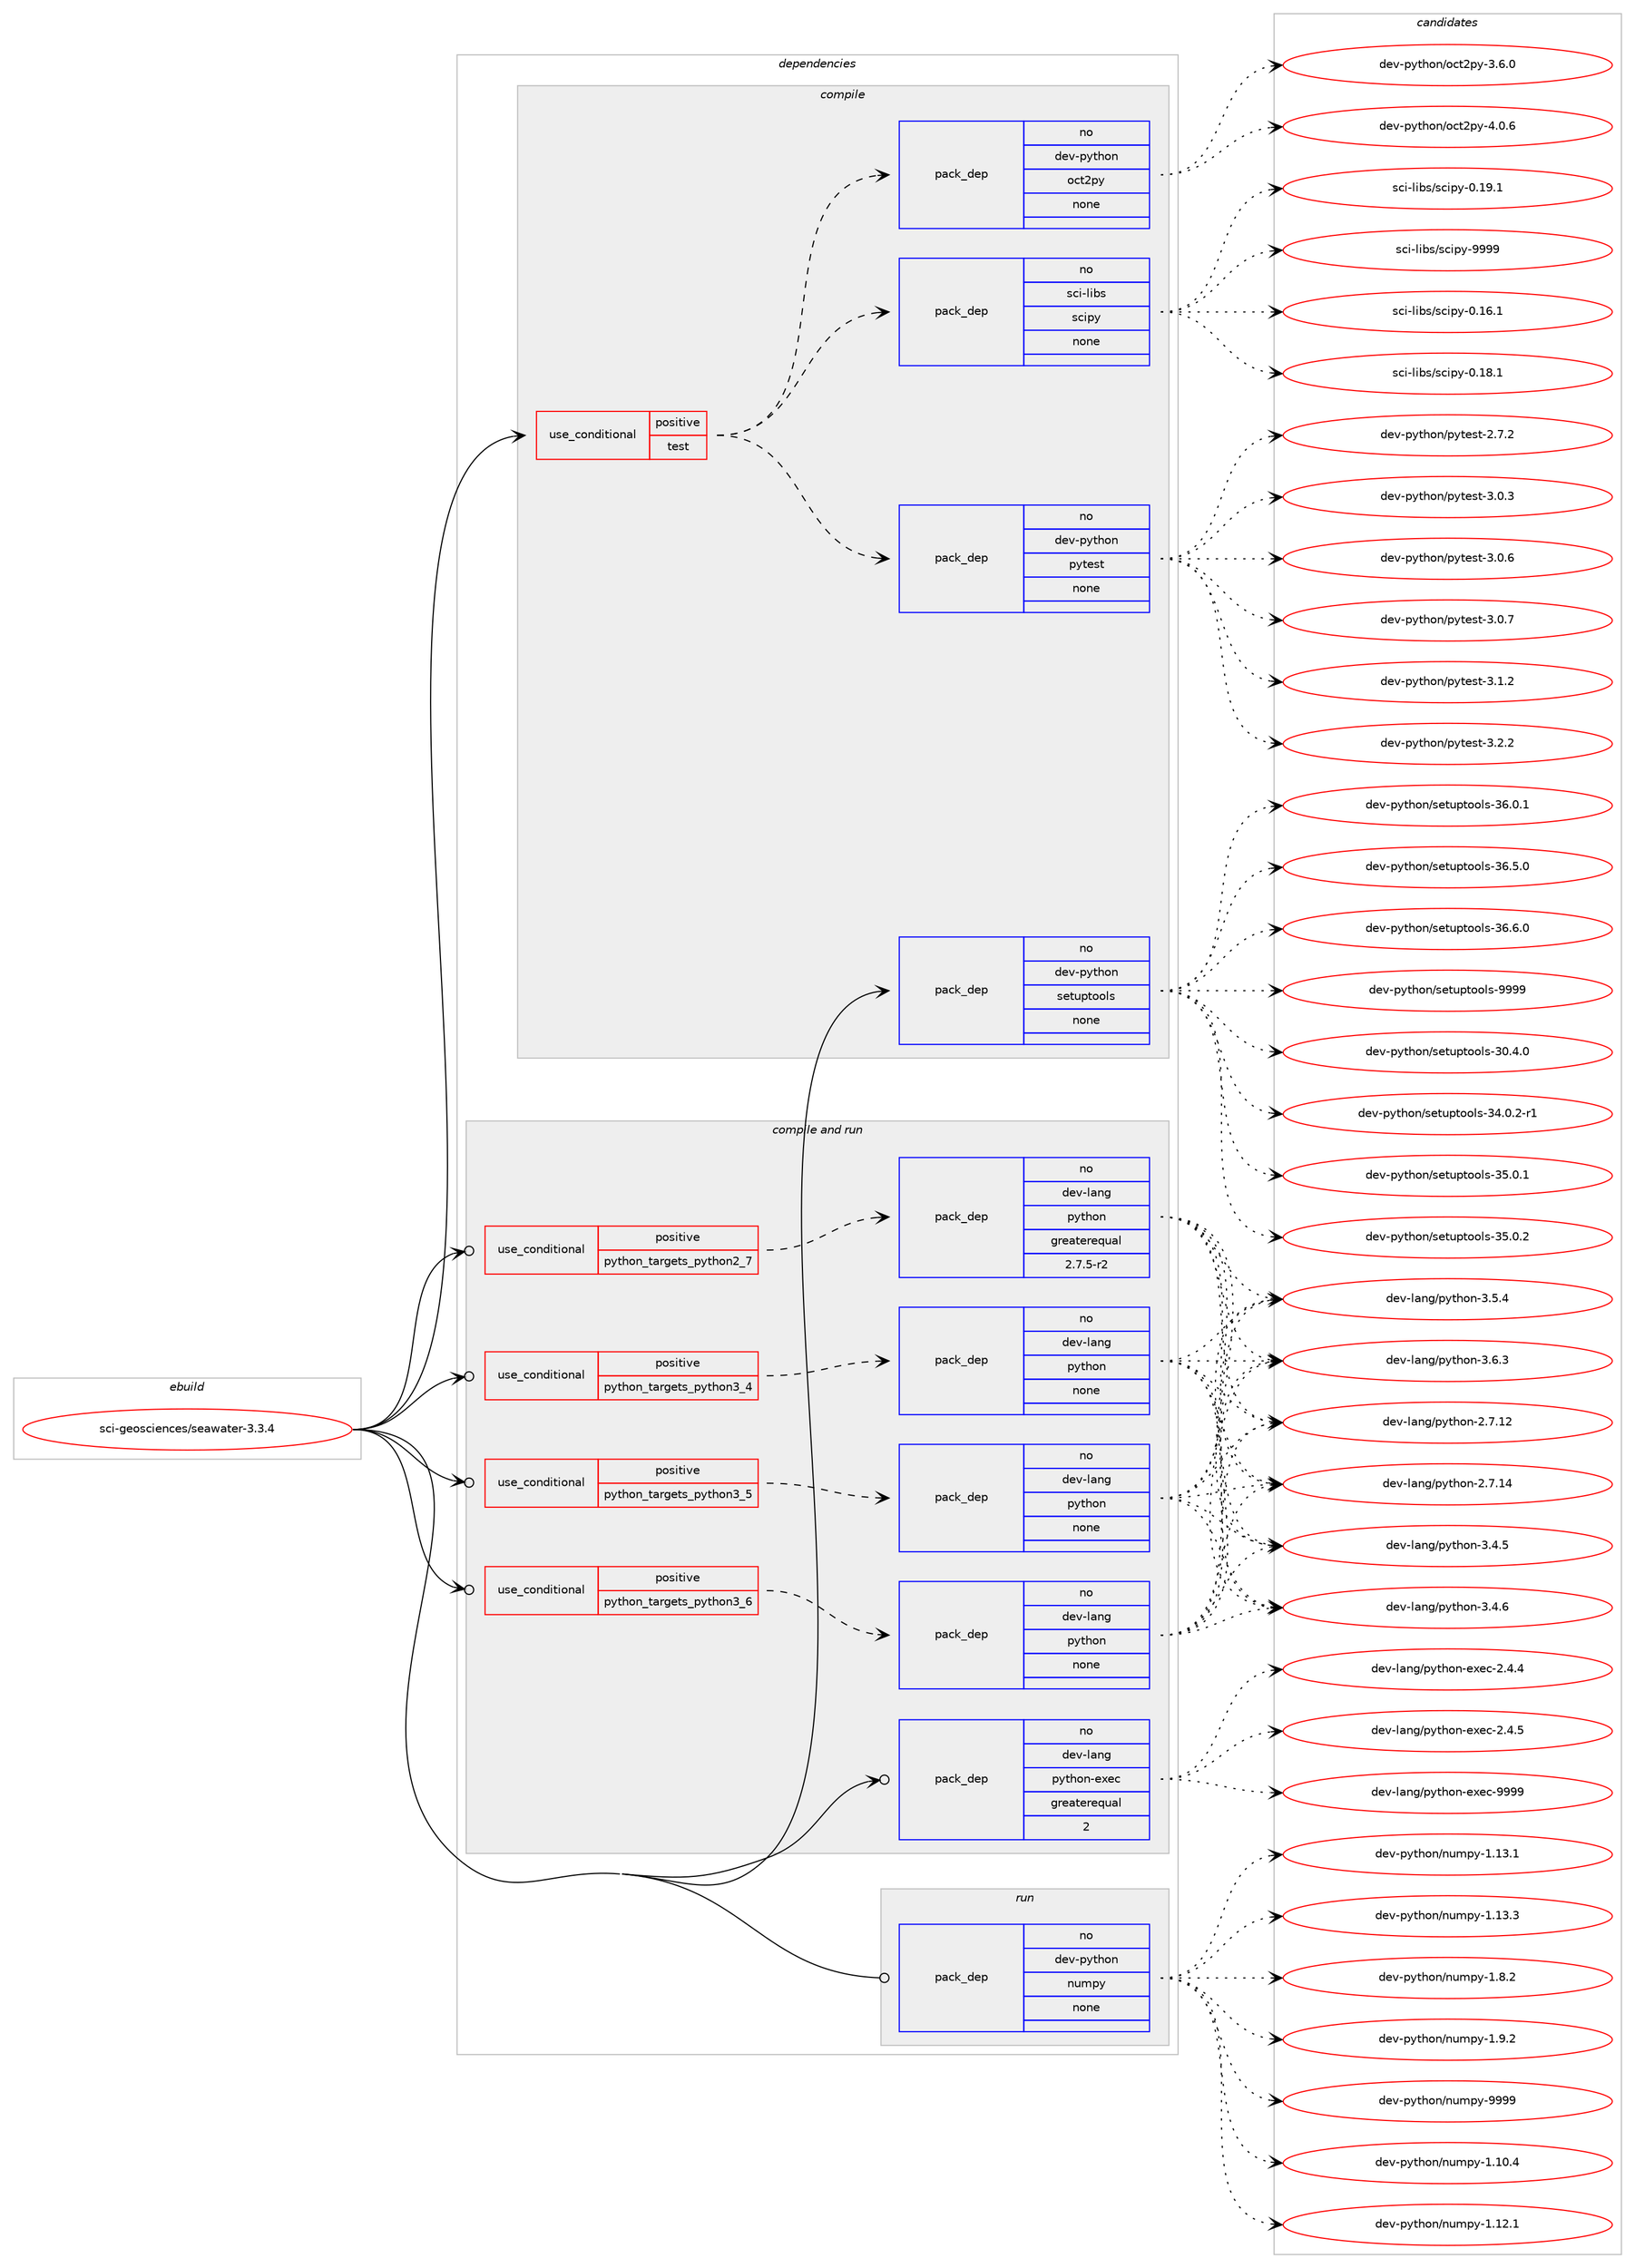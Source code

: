 digraph prolog {

# *************
# Graph options
# *************

newrank=true;
concentrate=true;
compound=true;
graph [rankdir=LR,fontname=Helvetica,fontsize=10,ranksep=1.5];#, ranksep=2.5, nodesep=0.2];
edge  [arrowhead=vee];
node  [fontname=Helvetica,fontsize=10];

# **********
# The ebuild
# **********

subgraph cluster_leftcol {
color=gray;
rank=same;
label=<<i>ebuild</i>>;
id [label="sci-geosciences/seawater-3.3.4", color=red, width=4, href="../sci-geosciences/seawater-3.3.4.svg"];
}

# ****************
# The dependencies
# ****************

subgraph cluster_midcol {
color=gray;
label=<<i>dependencies</i>>;
subgraph cluster_compile {
fillcolor="#eeeeee";
style=filled;
label=<<i>compile</i>>;
subgraph cond110049 {
dependency449693 [label=<<TABLE BORDER="0" CELLBORDER="1" CELLSPACING="0" CELLPADDING="4"><TR><TD ROWSPAN="3" CELLPADDING="10">use_conditional</TD></TR><TR><TD>positive</TD></TR><TR><TD>test</TD></TR></TABLE>>, shape=none, color=red];
subgraph pack331821 {
dependency449694 [label=<<TABLE BORDER="0" CELLBORDER="1" CELLSPACING="0" CELLPADDING="4" WIDTH="220"><TR><TD ROWSPAN="6" CELLPADDING="30">pack_dep</TD></TR><TR><TD WIDTH="110">no</TD></TR><TR><TD>dev-python</TD></TR><TR><TD>oct2py</TD></TR><TR><TD>none</TD></TR><TR><TD></TD></TR></TABLE>>, shape=none, color=blue];
}
dependency449693:e -> dependency449694:w [weight=20,style="dashed",arrowhead="vee"];
subgraph pack331822 {
dependency449695 [label=<<TABLE BORDER="0" CELLBORDER="1" CELLSPACING="0" CELLPADDING="4" WIDTH="220"><TR><TD ROWSPAN="6" CELLPADDING="30">pack_dep</TD></TR><TR><TD WIDTH="110">no</TD></TR><TR><TD>dev-python</TD></TR><TR><TD>pytest</TD></TR><TR><TD>none</TD></TR><TR><TD></TD></TR></TABLE>>, shape=none, color=blue];
}
dependency449693:e -> dependency449695:w [weight=20,style="dashed",arrowhead="vee"];
subgraph pack331823 {
dependency449696 [label=<<TABLE BORDER="0" CELLBORDER="1" CELLSPACING="0" CELLPADDING="4" WIDTH="220"><TR><TD ROWSPAN="6" CELLPADDING="30">pack_dep</TD></TR><TR><TD WIDTH="110">no</TD></TR><TR><TD>sci-libs</TD></TR><TR><TD>scipy</TD></TR><TR><TD>none</TD></TR><TR><TD></TD></TR></TABLE>>, shape=none, color=blue];
}
dependency449693:e -> dependency449696:w [weight=20,style="dashed",arrowhead="vee"];
}
id:e -> dependency449693:w [weight=20,style="solid",arrowhead="vee"];
subgraph pack331824 {
dependency449697 [label=<<TABLE BORDER="0" CELLBORDER="1" CELLSPACING="0" CELLPADDING="4" WIDTH="220"><TR><TD ROWSPAN="6" CELLPADDING="30">pack_dep</TD></TR><TR><TD WIDTH="110">no</TD></TR><TR><TD>dev-python</TD></TR><TR><TD>setuptools</TD></TR><TR><TD>none</TD></TR><TR><TD></TD></TR></TABLE>>, shape=none, color=blue];
}
id:e -> dependency449697:w [weight=20,style="solid",arrowhead="vee"];
}
subgraph cluster_compileandrun {
fillcolor="#eeeeee";
style=filled;
label=<<i>compile and run</i>>;
subgraph cond110050 {
dependency449698 [label=<<TABLE BORDER="0" CELLBORDER="1" CELLSPACING="0" CELLPADDING="4"><TR><TD ROWSPAN="3" CELLPADDING="10">use_conditional</TD></TR><TR><TD>positive</TD></TR><TR><TD>python_targets_python2_7</TD></TR></TABLE>>, shape=none, color=red];
subgraph pack331825 {
dependency449699 [label=<<TABLE BORDER="0" CELLBORDER="1" CELLSPACING="0" CELLPADDING="4" WIDTH="220"><TR><TD ROWSPAN="6" CELLPADDING="30">pack_dep</TD></TR><TR><TD WIDTH="110">no</TD></TR><TR><TD>dev-lang</TD></TR><TR><TD>python</TD></TR><TR><TD>greaterequal</TD></TR><TR><TD>2.7.5-r2</TD></TR></TABLE>>, shape=none, color=blue];
}
dependency449698:e -> dependency449699:w [weight=20,style="dashed",arrowhead="vee"];
}
id:e -> dependency449698:w [weight=20,style="solid",arrowhead="odotvee"];
subgraph cond110051 {
dependency449700 [label=<<TABLE BORDER="0" CELLBORDER="1" CELLSPACING="0" CELLPADDING="4"><TR><TD ROWSPAN="3" CELLPADDING="10">use_conditional</TD></TR><TR><TD>positive</TD></TR><TR><TD>python_targets_python3_4</TD></TR></TABLE>>, shape=none, color=red];
subgraph pack331826 {
dependency449701 [label=<<TABLE BORDER="0" CELLBORDER="1" CELLSPACING="0" CELLPADDING="4" WIDTH="220"><TR><TD ROWSPAN="6" CELLPADDING="30">pack_dep</TD></TR><TR><TD WIDTH="110">no</TD></TR><TR><TD>dev-lang</TD></TR><TR><TD>python</TD></TR><TR><TD>none</TD></TR><TR><TD></TD></TR></TABLE>>, shape=none, color=blue];
}
dependency449700:e -> dependency449701:w [weight=20,style="dashed",arrowhead="vee"];
}
id:e -> dependency449700:w [weight=20,style="solid",arrowhead="odotvee"];
subgraph cond110052 {
dependency449702 [label=<<TABLE BORDER="0" CELLBORDER="1" CELLSPACING="0" CELLPADDING="4"><TR><TD ROWSPAN="3" CELLPADDING="10">use_conditional</TD></TR><TR><TD>positive</TD></TR><TR><TD>python_targets_python3_5</TD></TR></TABLE>>, shape=none, color=red];
subgraph pack331827 {
dependency449703 [label=<<TABLE BORDER="0" CELLBORDER="1" CELLSPACING="0" CELLPADDING="4" WIDTH="220"><TR><TD ROWSPAN="6" CELLPADDING="30">pack_dep</TD></TR><TR><TD WIDTH="110">no</TD></TR><TR><TD>dev-lang</TD></TR><TR><TD>python</TD></TR><TR><TD>none</TD></TR><TR><TD></TD></TR></TABLE>>, shape=none, color=blue];
}
dependency449702:e -> dependency449703:w [weight=20,style="dashed",arrowhead="vee"];
}
id:e -> dependency449702:w [weight=20,style="solid",arrowhead="odotvee"];
subgraph cond110053 {
dependency449704 [label=<<TABLE BORDER="0" CELLBORDER="1" CELLSPACING="0" CELLPADDING="4"><TR><TD ROWSPAN="3" CELLPADDING="10">use_conditional</TD></TR><TR><TD>positive</TD></TR><TR><TD>python_targets_python3_6</TD></TR></TABLE>>, shape=none, color=red];
subgraph pack331828 {
dependency449705 [label=<<TABLE BORDER="0" CELLBORDER="1" CELLSPACING="0" CELLPADDING="4" WIDTH="220"><TR><TD ROWSPAN="6" CELLPADDING="30">pack_dep</TD></TR><TR><TD WIDTH="110">no</TD></TR><TR><TD>dev-lang</TD></TR><TR><TD>python</TD></TR><TR><TD>none</TD></TR><TR><TD></TD></TR></TABLE>>, shape=none, color=blue];
}
dependency449704:e -> dependency449705:w [weight=20,style="dashed",arrowhead="vee"];
}
id:e -> dependency449704:w [weight=20,style="solid",arrowhead="odotvee"];
subgraph pack331829 {
dependency449706 [label=<<TABLE BORDER="0" CELLBORDER="1" CELLSPACING="0" CELLPADDING="4" WIDTH="220"><TR><TD ROWSPAN="6" CELLPADDING="30">pack_dep</TD></TR><TR><TD WIDTH="110">no</TD></TR><TR><TD>dev-lang</TD></TR><TR><TD>python-exec</TD></TR><TR><TD>greaterequal</TD></TR><TR><TD>2</TD></TR></TABLE>>, shape=none, color=blue];
}
id:e -> dependency449706:w [weight=20,style="solid",arrowhead="odotvee"];
}
subgraph cluster_run {
fillcolor="#eeeeee";
style=filled;
label=<<i>run</i>>;
subgraph pack331830 {
dependency449707 [label=<<TABLE BORDER="0" CELLBORDER="1" CELLSPACING="0" CELLPADDING="4" WIDTH="220"><TR><TD ROWSPAN="6" CELLPADDING="30">pack_dep</TD></TR><TR><TD WIDTH="110">no</TD></TR><TR><TD>dev-python</TD></TR><TR><TD>numpy</TD></TR><TR><TD>none</TD></TR><TR><TD></TD></TR></TABLE>>, shape=none, color=blue];
}
id:e -> dependency449707:w [weight=20,style="solid",arrowhead="odot"];
}
}

# **************
# The candidates
# **************

subgraph cluster_choices {
rank=same;
color=gray;
label=<<i>candidates</i>>;

subgraph choice331821 {
color=black;
nodesep=1;
choice10010111845112121116104111110471119911650112121455146544648 [label="dev-python/oct2py-3.6.0", color=red, width=4,href="../dev-python/oct2py-3.6.0.svg"];
choice10010111845112121116104111110471119911650112121455246484654 [label="dev-python/oct2py-4.0.6", color=red, width=4,href="../dev-python/oct2py-4.0.6.svg"];
dependency449694:e -> choice10010111845112121116104111110471119911650112121455146544648:w [style=dotted,weight="100"];
dependency449694:e -> choice10010111845112121116104111110471119911650112121455246484654:w [style=dotted,weight="100"];
}
subgraph choice331822 {
color=black;
nodesep=1;
choice1001011184511212111610411111047112121116101115116455046554650 [label="dev-python/pytest-2.7.2", color=red, width=4,href="../dev-python/pytest-2.7.2.svg"];
choice1001011184511212111610411111047112121116101115116455146484651 [label="dev-python/pytest-3.0.3", color=red, width=4,href="../dev-python/pytest-3.0.3.svg"];
choice1001011184511212111610411111047112121116101115116455146484654 [label="dev-python/pytest-3.0.6", color=red, width=4,href="../dev-python/pytest-3.0.6.svg"];
choice1001011184511212111610411111047112121116101115116455146484655 [label="dev-python/pytest-3.0.7", color=red, width=4,href="../dev-python/pytest-3.0.7.svg"];
choice1001011184511212111610411111047112121116101115116455146494650 [label="dev-python/pytest-3.1.2", color=red, width=4,href="../dev-python/pytest-3.1.2.svg"];
choice1001011184511212111610411111047112121116101115116455146504650 [label="dev-python/pytest-3.2.2", color=red, width=4,href="../dev-python/pytest-3.2.2.svg"];
dependency449695:e -> choice1001011184511212111610411111047112121116101115116455046554650:w [style=dotted,weight="100"];
dependency449695:e -> choice1001011184511212111610411111047112121116101115116455146484651:w [style=dotted,weight="100"];
dependency449695:e -> choice1001011184511212111610411111047112121116101115116455146484654:w [style=dotted,weight="100"];
dependency449695:e -> choice1001011184511212111610411111047112121116101115116455146484655:w [style=dotted,weight="100"];
dependency449695:e -> choice1001011184511212111610411111047112121116101115116455146494650:w [style=dotted,weight="100"];
dependency449695:e -> choice1001011184511212111610411111047112121116101115116455146504650:w [style=dotted,weight="100"];
}
subgraph choice331823 {
color=black;
nodesep=1;
choice115991054510810598115471159910511212145484649544649 [label="sci-libs/scipy-0.16.1", color=red, width=4,href="../sci-libs/scipy-0.16.1.svg"];
choice115991054510810598115471159910511212145484649564649 [label="sci-libs/scipy-0.18.1", color=red, width=4,href="../sci-libs/scipy-0.18.1.svg"];
choice115991054510810598115471159910511212145484649574649 [label="sci-libs/scipy-0.19.1", color=red, width=4,href="../sci-libs/scipy-0.19.1.svg"];
choice11599105451081059811547115991051121214557575757 [label="sci-libs/scipy-9999", color=red, width=4,href="../sci-libs/scipy-9999.svg"];
dependency449696:e -> choice115991054510810598115471159910511212145484649544649:w [style=dotted,weight="100"];
dependency449696:e -> choice115991054510810598115471159910511212145484649564649:w [style=dotted,weight="100"];
dependency449696:e -> choice115991054510810598115471159910511212145484649574649:w [style=dotted,weight="100"];
dependency449696:e -> choice11599105451081059811547115991051121214557575757:w [style=dotted,weight="100"];
}
subgraph choice331824 {
color=black;
nodesep=1;
choice100101118451121211161041111104711510111611711211611111110811545514846524648 [label="dev-python/setuptools-30.4.0", color=red, width=4,href="../dev-python/setuptools-30.4.0.svg"];
choice1001011184511212111610411111047115101116117112116111111108115455152464846504511449 [label="dev-python/setuptools-34.0.2-r1", color=red, width=4,href="../dev-python/setuptools-34.0.2-r1.svg"];
choice100101118451121211161041111104711510111611711211611111110811545515346484649 [label="dev-python/setuptools-35.0.1", color=red, width=4,href="../dev-python/setuptools-35.0.1.svg"];
choice100101118451121211161041111104711510111611711211611111110811545515346484650 [label="dev-python/setuptools-35.0.2", color=red, width=4,href="../dev-python/setuptools-35.0.2.svg"];
choice100101118451121211161041111104711510111611711211611111110811545515446484649 [label="dev-python/setuptools-36.0.1", color=red, width=4,href="../dev-python/setuptools-36.0.1.svg"];
choice100101118451121211161041111104711510111611711211611111110811545515446534648 [label="dev-python/setuptools-36.5.0", color=red, width=4,href="../dev-python/setuptools-36.5.0.svg"];
choice100101118451121211161041111104711510111611711211611111110811545515446544648 [label="dev-python/setuptools-36.6.0", color=red, width=4,href="../dev-python/setuptools-36.6.0.svg"];
choice10010111845112121116104111110471151011161171121161111111081154557575757 [label="dev-python/setuptools-9999", color=red, width=4,href="../dev-python/setuptools-9999.svg"];
dependency449697:e -> choice100101118451121211161041111104711510111611711211611111110811545514846524648:w [style=dotted,weight="100"];
dependency449697:e -> choice1001011184511212111610411111047115101116117112116111111108115455152464846504511449:w [style=dotted,weight="100"];
dependency449697:e -> choice100101118451121211161041111104711510111611711211611111110811545515346484649:w [style=dotted,weight="100"];
dependency449697:e -> choice100101118451121211161041111104711510111611711211611111110811545515346484650:w [style=dotted,weight="100"];
dependency449697:e -> choice100101118451121211161041111104711510111611711211611111110811545515446484649:w [style=dotted,weight="100"];
dependency449697:e -> choice100101118451121211161041111104711510111611711211611111110811545515446534648:w [style=dotted,weight="100"];
dependency449697:e -> choice100101118451121211161041111104711510111611711211611111110811545515446544648:w [style=dotted,weight="100"];
dependency449697:e -> choice10010111845112121116104111110471151011161171121161111111081154557575757:w [style=dotted,weight="100"];
}
subgraph choice331825 {
color=black;
nodesep=1;
choice10010111845108971101034711212111610411111045504655464950 [label="dev-lang/python-2.7.12", color=red, width=4,href="../dev-lang/python-2.7.12.svg"];
choice10010111845108971101034711212111610411111045504655464952 [label="dev-lang/python-2.7.14", color=red, width=4,href="../dev-lang/python-2.7.14.svg"];
choice100101118451089711010347112121116104111110455146524653 [label="dev-lang/python-3.4.5", color=red, width=4,href="../dev-lang/python-3.4.5.svg"];
choice100101118451089711010347112121116104111110455146524654 [label="dev-lang/python-3.4.6", color=red, width=4,href="../dev-lang/python-3.4.6.svg"];
choice100101118451089711010347112121116104111110455146534652 [label="dev-lang/python-3.5.4", color=red, width=4,href="../dev-lang/python-3.5.4.svg"];
choice100101118451089711010347112121116104111110455146544651 [label="dev-lang/python-3.6.3", color=red, width=4,href="../dev-lang/python-3.6.3.svg"];
dependency449699:e -> choice10010111845108971101034711212111610411111045504655464950:w [style=dotted,weight="100"];
dependency449699:e -> choice10010111845108971101034711212111610411111045504655464952:w [style=dotted,weight="100"];
dependency449699:e -> choice100101118451089711010347112121116104111110455146524653:w [style=dotted,weight="100"];
dependency449699:e -> choice100101118451089711010347112121116104111110455146524654:w [style=dotted,weight="100"];
dependency449699:e -> choice100101118451089711010347112121116104111110455146534652:w [style=dotted,weight="100"];
dependency449699:e -> choice100101118451089711010347112121116104111110455146544651:w [style=dotted,weight="100"];
}
subgraph choice331826 {
color=black;
nodesep=1;
choice10010111845108971101034711212111610411111045504655464950 [label="dev-lang/python-2.7.12", color=red, width=4,href="../dev-lang/python-2.7.12.svg"];
choice10010111845108971101034711212111610411111045504655464952 [label="dev-lang/python-2.7.14", color=red, width=4,href="../dev-lang/python-2.7.14.svg"];
choice100101118451089711010347112121116104111110455146524653 [label="dev-lang/python-3.4.5", color=red, width=4,href="../dev-lang/python-3.4.5.svg"];
choice100101118451089711010347112121116104111110455146524654 [label="dev-lang/python-3.4.6", color=red, width=4,href="../dev-lang/python-3.4.6.svg"];
choice100101118451089711010347112121116104111110455146534652 [label="dev-lang/python-3.5.4", color=red, width=4,href="../dev-lang/python-3.5.4.svg"];
choice100101118451089711010347112121116104111110455146544651 [label="dev-lang/python-3.6.3", color=red, width=4,href="../dev-lang/python-3.6.3.svg"];
dependency449701:e -> choice10010111845108971101034711212111610411111045504655464950:w [style=dotted,weight="100"];
dependency449701:e -> choice10010111845108971101034711212111610411111045504655464952:w [style=dotted,weight="100"];
dependency449701:e -> choice100101118451089711010347112121116104111110455146524653:w [style=dotted,weight="100"];
dependency449701:e -> choice100101118451089711010347112121116104111110455146524654:w [style=dotted,weight="100"];
dependency449701:e -> choice100101118451089711010347112121116104111110455146534652:w [style=dotted,weight="100"];
dependency449701:e -> choice100101118451089711010347112121116104111110455146544651:w [style=dotted,weight="100"];
}
subgraph choice331827 {
color=black;
nodesep=1;
choice10010111845108971101034711212111610411111045504655464950 [label="dev-lang/python-2.7.12", color=red, width=4,href="../dev-lang/python-2.7.12.svg"];
choice10010111845108971101034711212111610411111045504655464952 [label="dev-lang/python-2.7.14", color=red, width=4,href="../dev-lang/python-2.7.14.svg"];
choice100101118451089711010347112121116104111110455146524653 [label="dev-lang/python-3.4.5", color=red, width=4,href="../dev-lang/python-3.4.5.svg"];
choice100101118451089711010347112121116104111110455146524654 [label="dev-lang/python-3.4.6", color=red, width=4,href="../dev-lang/python-3.4.6.svg"];
choice100101118451089711010347112121116104111110455146534652 [label="dev-lang/python-3.5.4", color=red, width=4,href="../dev-lang/python-3.5.4.svg"];
choice100101118451089711010347112121116104111110455146544651 [label="dev-lang/python-3.6.3", color=red, width=4,href="../dev-lang/python-3.6.3.svg"];
dependency449703:e -> choice10010111845108971101034711212111610411111045504655464950:w [style=dotted,weight="100"];
dependency449703:e -> choice10010111845108971101034711212111610411111045504655464952:w [style=dotted,weight="100"];
dependency449703:e -> choice100101118451089711010347112121116104111110455146524653:w [style=dotted,weight="100"];
dependency449703:e -> choice100101118451089711010347112121116104111110455146524654:w [style=dotted,weight="100"];
dependency449703:e -> choice100101118451089711010347112121116104111110455146534652:w [style=dotted,weight="100"];
dependency449703:e -> choice100101118451089711010347112121116104111110455146544651:w [style=dotted,weight="100"];
}
subgraph choice331828 {
color=black;
nodesep=1;
choice10010111845108971101034711212111610411111045504655464950 [label="dev-lang/python-2.7.12", color=red, width=4,href="../dev-lang/python-2.7.12.svg"];
choice10010111845108971101034711212111610411111045504655464952 [label="dev-lang/python-2.7.14", color=red, width=4,href="../dev-lang/python-2.7.14.svg"];
choice100101118451089711010347112121116104111110455146524653 [label="dev-lang/python-3.4.5", color=red, width=4,href="../dev-lang/python-3.4.5.svg"];
choice100101118451089711010347112121116104111110455146524654 [label="dev-lang/python-3.4.6", color=red, width=4,href="../dev-lang/python-3.4.6.svg"];
choice100101118451089711010347112121116104111110455146534652 [label="dev-lang/python-3.5.4", color=red, width=4,href="../dev-lang/python-3.5.4.svg"];
choice100101118451089711010347112121116104111110455146544651 [label="dev-lang/python-3.6.3", color=red, width=4,href="../dev-lang/python-3.6.3.svg"];
dependency449705:e -> choice10010111845108971101034711212111610411111045504655464950:w [style=dotted,weight="100"];
dependency449705:e -> choice10010111845108971101034711212111610411111045504655464952:w [style=dotted,weight="100"];
dependency449705:e -> choice100101118451089711010347112121116104111110455146524653:w [style=dotted,weight="100"];
dependency449705:e -> choice100101118451089711010347112121116104111110455146524654:w [style=dotted,weight="100"];
dependency449705:e -> choice100101118451089711010347112121116104111110455146534652:w [style=dotted,weight="100"];
dependency449705:e -> choice100101118451089711010347112121116104111110455146544651:w [style=dotted,weight="100"];
}
subgraph choice331829 {
color=black;
nodesep=1;
choice1001011184510897110103471121211161041111104510112010199455046524652 [label="dev-lang/python-exec-2.4.4", color=red, width=4,href="../dev-lang/python-exec-2.4.4.svg"];
choice1001011184510897110103471121211161041111104510112010199455046524653 [label="dev-lang/python-exec-2.4.5", color=red, width=4,href="../dev-lang/python-exec-2.4.5.svg"];
choice10010111845108971101034711212111610411111045101120101994557575757 [label="dev-lang/python-exec-9999", color=red, width=4,href="../dev-lang/python-exec-9999.svg"];
dependency449706:e -> choice1001011184510897110103471121211161041111104510112010199455046524652:w [style=dotted,weight="100"];
dependency449706:e -> choice1001011184510897110103471121211161041111104510112010199455046524653:w [style=dotted,weight="100"];
dependency449706:e -> choice10010111845108971101034711212111610411111045101120101994557575757:w [style=dotted,weight="100"];
}
subgraph choice331830 {
color=black;
nodesep=1;
choice100101118451121211161041111104711011710911212145494649484652 [label="dev-python/numpy-1.10.4", color=red, width=4,href="../dev-python/numpy-1.10.4.svg"];
choice100101118451121211161041111104711011710911212145494649504649 [label="dev-python/numpy-1.12.1", color=red, width=4,href="../dev-python/numpy-1.12.1.svg"];
choice100101118451121211161041111104711011710911212145494649514649 [label="dev-python/numpy-1.13.1", color=red, width=4,href="../dev-python/numpy-1.13.1.svg"];
choice100101118451121211161041111104711011710911212145494649514651 [label="dev-python/numpy-1.13.3", color=red, width=4,href="../dev-python/numpy-1.13.3.svg"];
choice1001011184511212111610411111047110117109112121454946564650 [label="dev-python/numpy-1.8.2", color=red, width=4,href="../dev-python/numpy-1.8.2.svg"];
choice1001011184511212111610411111047110117109112121454946574650 [label="dev-python/numpy-1.9.2", color=red, width=4,href="../dev-python/numpy-1.9.2.svg"];
choice10010111845112121116104111110471101171091121214557575757 [label="dev-python/numpy-9999", color=red, width=4,href="../dev-python/numpy-9999.svg"];
dependency449707:e -> choice100101118451121211161041111104711011710911212145494649484652:w [style=dotted,weight="100"];
dependency449707:e -> choice100101118451121211161041111104711011710911212145494649504649:w [style=dotted,weight="100"];
dependency449707:e -> choice100101118451121211161041111104711011710911212145494649514649:w [style=dotted,weight="100"];
dependency449707:e -> choice100101118451121211161041111104711011710911212145494649514651:w [style=dotted,weight="100"];
dependency449707:e -> choice1001011184511212111610411111047110117109112121454946564650:w [style=dotted,weight="100"];
dependency449707:e -> choice1001011184511212111610411111047110117109112121454946574650:w [style=dotted,weight="100"];
dependency449707:e -> choice10010111845112121116104111110471101171091121214557575757:w [style=dotted,weight="100"];
}
}

}
